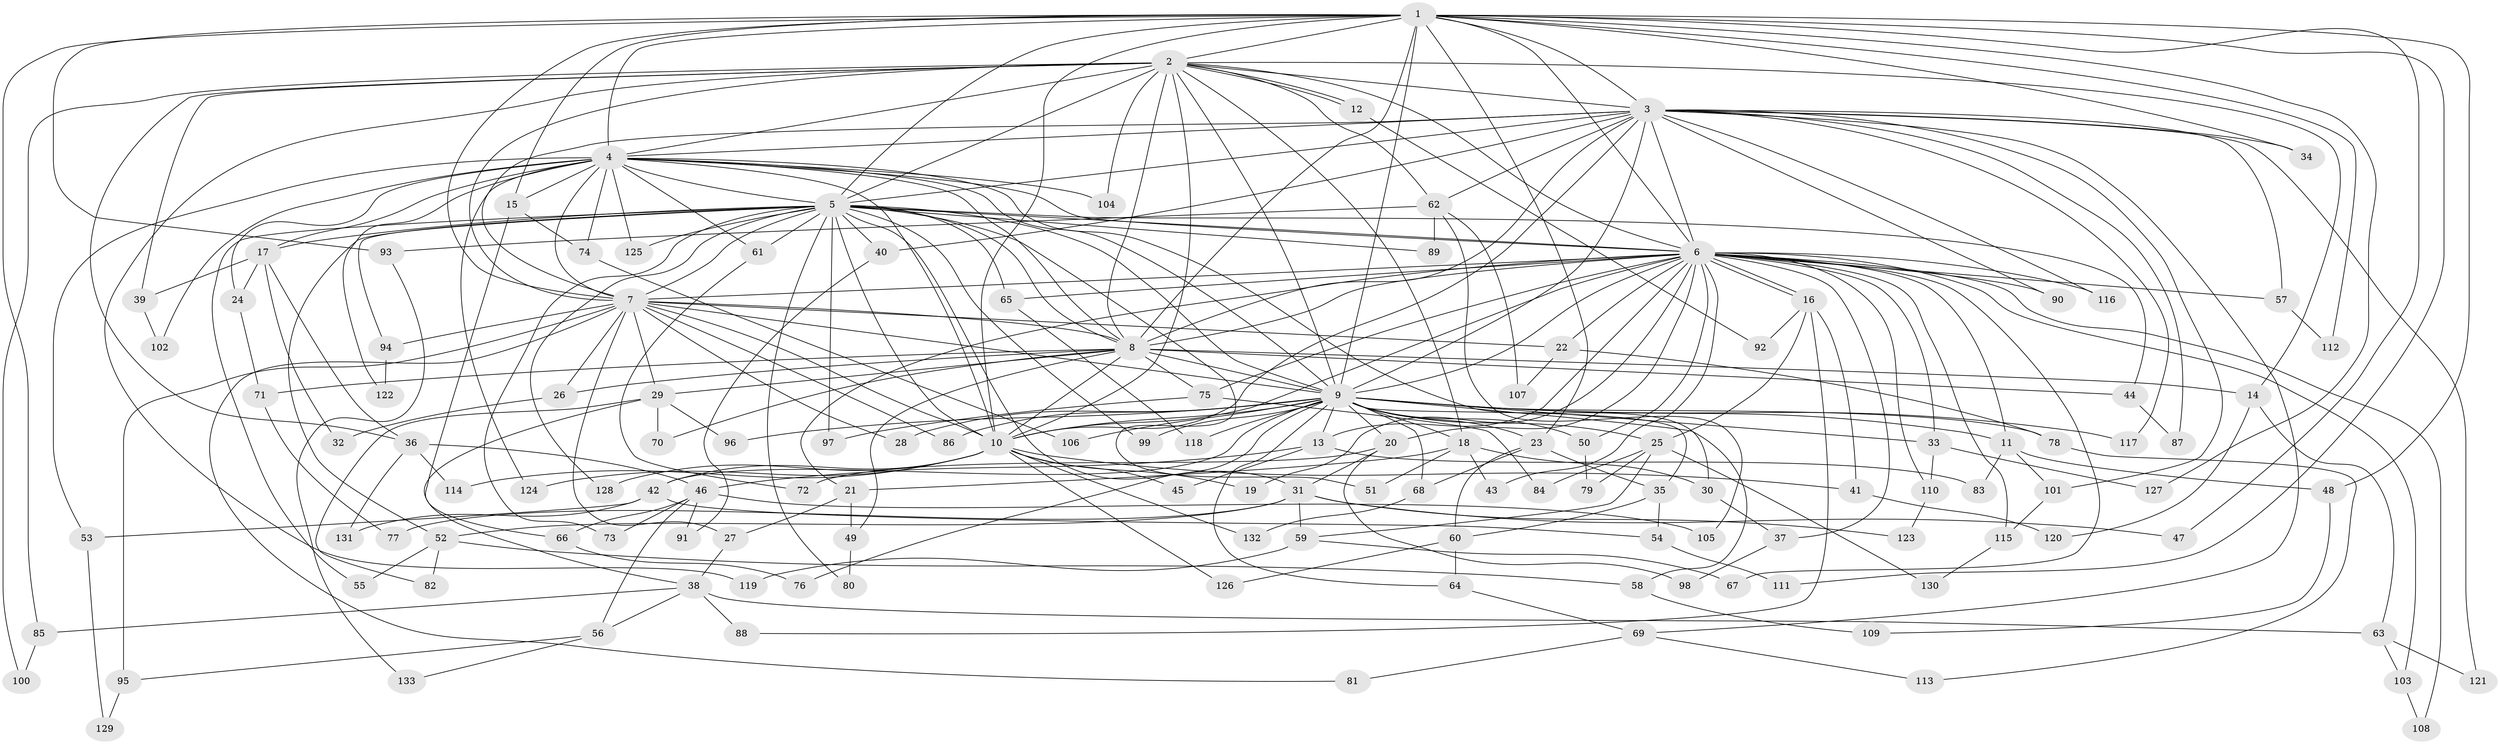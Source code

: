 // Generated by graph-tools (version 1.1) at 2025/49/03/09/25 03:49:38]
// undirected, 133 vertices, 291 edges
graph export_dot {
graph [start="1"]
  node [color=gray90,style=filled];
  1;
  2;
  3;
  4;
  5;
  6;
  7;
  8;
  9;
  10;
  11;
  12;
  13;
  14;
  15;
  16;
  17;
  18;
  19;
  20;
  21;
  22;
  23;
  24;
  25;
  26;
  27;
  28;
  29;
  30;
  31;
  32;
  33;
  34;
  35;
  36;
  37;
  38;
  39;
  40;
  41;
  42;
  43;
  44;
  45;
  46;
  47;
  48;
  49;
  50;
  51;
  52;
  53;
  54;
  55;
  56;
  57;
  58;
  59;
  60;
  61;
  62;
  63;
  64;
  65;
  66;
  67;
  68;
  69;
  70;
  71;
  72;
  73;
  74;
  75;
  76;
  77;
  78;
  79;
  80;
  81;
  82;
  83;
  84;
  85;
  86;
  87;
  88;
  89;
  90;
  91;
  92;
  93;
  94;
  95;
  96;
  97;
  98;
  99;
  100;
  101;
  102;
  103;
  104;
  105;
  106;
  107;
  108;
  109;
  110;
  111;
  112;
  113;
  114;
  115;
  116;
  117;
  118;
  119;
  120;
  121;
  122;
  123;
  124;
  125;
  126;
  127;
  128;
  129;
  130;
  131;
  132;
  133;
  1 -- 2;
  1 -- 3;
  1 -- 4;
  1 -- 5;
  1 -- 6;
  1 -- 7;
  1 -- 8;
  1 -- 9;
  1 -- 10;
  1 -- 15;
  1 -- 23;
  1 -- 34;
  1 -- 47;
  1 -- 48;
  1 -- 85;
  1 -- 93;
  1 -- 111;
  1 -- 112;
  1 -- 127;
  2 -- 3;
  2 -- 4;
  2 -- 5;
  2 -- 6;
  2 -- 7;
  2 -- 8;
  2 -- 9;
  2 -- 10;
  2 -- 12;
  2 -- 12;
  2 -- 14;
  2 -- 18;
  2 -- 36;
  2 -- 39;
  2 -- 62;
  2 -- 100;
  2 -- 104;
  2 -- 119;
  3 -- 4;
  3 -- 5;
  3 -- 6;
  3 -- 7;
  3 -- 8;
  3 -- 9;
  3 -- 10;
  3 -- 34;
  3 -- 40;
  3 -- 57;
  3 -- 62;
  3 -- 69;
  3 -- 87;
  3 -- 90;
  3 -- 101;
  3 -- 116;
  3 -- 117;
  3 -- 121;
  4 -- 5;
  4 -- 6;
  4 -- 7;
  4 -- 8;
  4 -- 9;
  4 -- 10;
  4 -- 15;
  4 -- 17;
  4 -- 24;
  4 -- 30;
  4 -- 53;
  4 -- 61;
  4 -- 74;
  4 -- 102;
  4 -- 104;
  4 -- 122;
  4 -- 124;
  4 -- 125;
  5 -- 6;
  5 -- 7;
  5 -- 8;
  5 -- 9;
  5 -- 10;
  5 -- 17;
  5 -- 31;
  5 -- 40;
  5 -- 44;
  5 -- 51;
  5 -- 52;
  5 -- 55;
  5 -- 61;
  5 -- 65;
  5 -- 73;
  5 -- 80;
  5 -- 89;
  5 -- 94;
  5 -- 97;
  5 -- 99;
  5 -- 125;
  5 -- 128;
  6 -- 7;
  6 -- 8;
  6 -- 9;
  6 -- 10;
  6 -- 11;
  6 -- 13;
  6 -- 16;
  6 -- 16;
  6 -- 19;
  6 -- 20;
  6 -- 21;
  6 -- 22;
  6 -- 33;
  6 -- 37;
  6 -- 43;
  6 -- 50;
  6 -- 57;
  6 -- 65;
  6 -- 67;
  6 -- 75;
  6 -- 90;
  6 -- 103;
  6 -- 108;
  6 -- 110;
  6 -- 115;
  6 -- 116;
  7 -- 8;
  7 -- 9;
  7 -- 10;
  7 -- 22;
  7 -- 26;
  7 -- 27;
  7 -- 28;
  7 -- 29;
  7 -- 81;
  7 -- 86;
  7 -- 94;
  7 -- 95;
  8 -- 9;
  8 -- 10;
  8 -- 14;
  8 -- 26;
  8 -- 29;
  8 -- 44;
  8 -- 49;
  8 -- 70;
  8 -- 71;
  8 -- 75;
  9 -- 10;
  9 -- 11;
  9 -- 13;
  9 -- 18;
  9 -- 20;
  9 -- 23;
  9 -- 25;
  9 -- 28;
  9 -- 33;
  9 -- 35;
  9 -- 42;
  9 -- 50;
  9 -- 58;
  9 -- 64;
  9 -- 68;
  9 -- 76;
  9 -- 78;
  9 -- 86;
  9 -- 96;
  9 -- 99;
  9 -- 106;
  9 -- 117;
  9 -- 118;
  10 -- 19;
  10 -- 41;
  10 -- 42;
  10 -- 45;
  10 -- 114;
  10 -- 124;
  10 -- 126;
  10 -- 128;
  10 -- 132;
  11 -- 48;
  11 -- 83;
  11 -- 101;
  12 -- 92;
  13 -- 45;
  13 -- 46;
  13 -- 83;
  14 -- 63;
  14 -- 120;
  15 -- 66;
  15 -- 74;
  16 -- 25;
  16 -- 41;
  16 -- 88;
  16 -- 92;
  17 -- 24;
  17 -- 32;
  17 -- 36;
  17 -- 39;
  18 -- 21;
  18 -- 30;
  18 -- 43;
  18 -- 51;
  20 -- 31;
  20 -- 72;
  20 -- 98;
  21 -- 27;
  21 -- 49;
  22 -- 78;
  22 -- 107;
  23 -- 35;
  23 -- 60;
  23 -- 68;
  24 -- 71;
  25 -- 59;
  25 -- 79;
  25 -- 84;
  25 -- 130;
  26 -- 32;
  27 -- 38;
  29 -- 38;
  29 -- 70;
  29 -- 82;
  29 -- 96;
  30 -- 37;
  31 -- 47;
  31 -- 52;
  31 -- 59;
  31 -- 77;
  31 -- 123;
  33 -- 110;
  33 -- 127;
  35 -- 54;
  35 -- 60;
  36 -- 46;
  36 -- 114;
  36 -- 131;
  37 -- 98;
  38 -- 56;
  38 -- 63;
  38 -- 85;
  38 -- 88;
  39 -- 102;
  40 -- 91;
  41 -- 120;
  42 -- 53;
  42 -- 54;
  42 -- 131;
  44 -- 87;
  46 -- 56;
  46 -- 66;
  46 -- 73;
  46 -- 91;
  46 -- 105;
  48 -- 109;
  49 -- 80;
  50 -- 79;
  52 -- 55;
  52 -- 58;
  52 -- 82;
  53 -- 129;
  54 -- 111;
  56 -- 95;
  56 -- 133;
  57 -- 112;
  58 -- 109;
  59 -- 67;
  59 -- 119;
  60 -- 64;
  60 -- 126;
  61 -- 72;
  62 -- 89;
  62 -- 93;
  62 -- 105;
  62 -- 107;
  63 -- 103;
  63 -- 121;
  64 -- 69;
  65 -- 118;
  66 -- 76;
  68 -- 132;
  69 -- 81;
  69 -- 113;
  71 -- 77;
  74 -- 106;
  75 -- 84;
  75 -- 97;
  78 -- 113;
  85 -- 100;
  93 -- 133;
  94 -- 122;
  95 -- 129;
  101 -- 115;
  103 -- 108;
  110 -- 123;
  115 -- 130;
}
